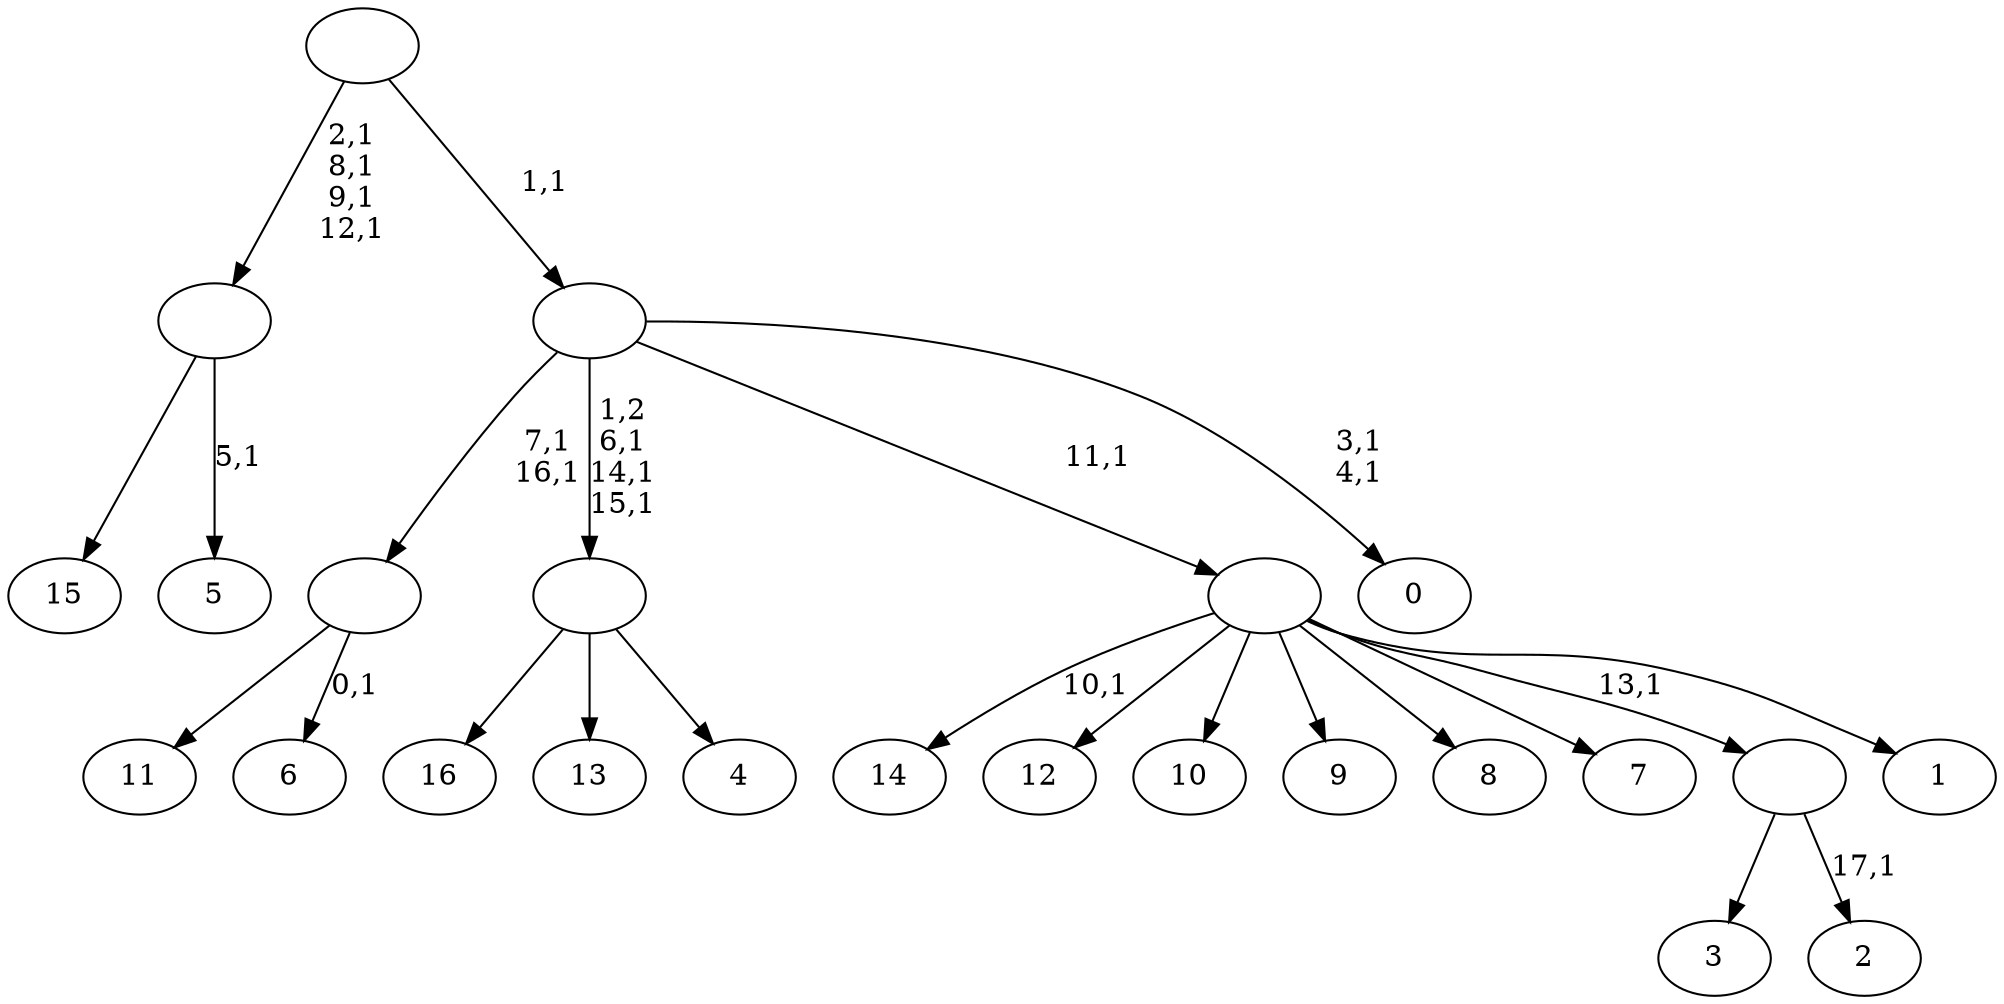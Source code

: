 digraph T {
	35 [label="16"]
	34 [label="15"]
	33 [label="14"]
	31 [label="13"]
	30 [label="12"]
	29 [label="11"]
	28 [label="10"]
	27 [label="9"]
	26 [label="8"]
	25 [label="7"]
	24 [label="6"]
	22 [label=""]
	20 [label="5"]
	18 [label=""]
	14 [label="4"]
	13 [label=""]
	10 [label="3"]
	9 [label="2"]
	7 [label=""]
	6 [label="1"]
	5 [label=""]
	4 [label="0"]
	1 [label=""]
	0 [label=""]
	22 -> 24 [label="0,1"]
	22 -> 29 [label=""]
	18 -> 20 [label="5,1"]
	18 -> 34 [label=""]
	13 -> 35 [label=""]
	13 -> 31 [label=""]
	13 -> 14 [label=""]
	7 -> 9 [label="17,1"]
	7 -> 10 [label=""]
	5 -> 33 [label="10,1"]
	5 -> 30 [label=""]
	5 -> 28 [label=""]
	5 -> 27 [label=""]
	5 -> 26 [label=""]
	5 -> 25 [label=""]
	5 -> 7 [label="13,1"]
	5 -> 6 [label=""]
	1 -> 4 [label="3,1\n4,1"]
	1 -> 13 [label="1,2\n6,1\n14,1\n15,1"]
	1 -> 22 [label="7,1\n16,1"]
	1 -> 5 [label="11,1"]
	0 -> 18 [label="2,1\n8,1\n9,1\n12,1"]
	0 -> 1 [label="1,1"]
}
